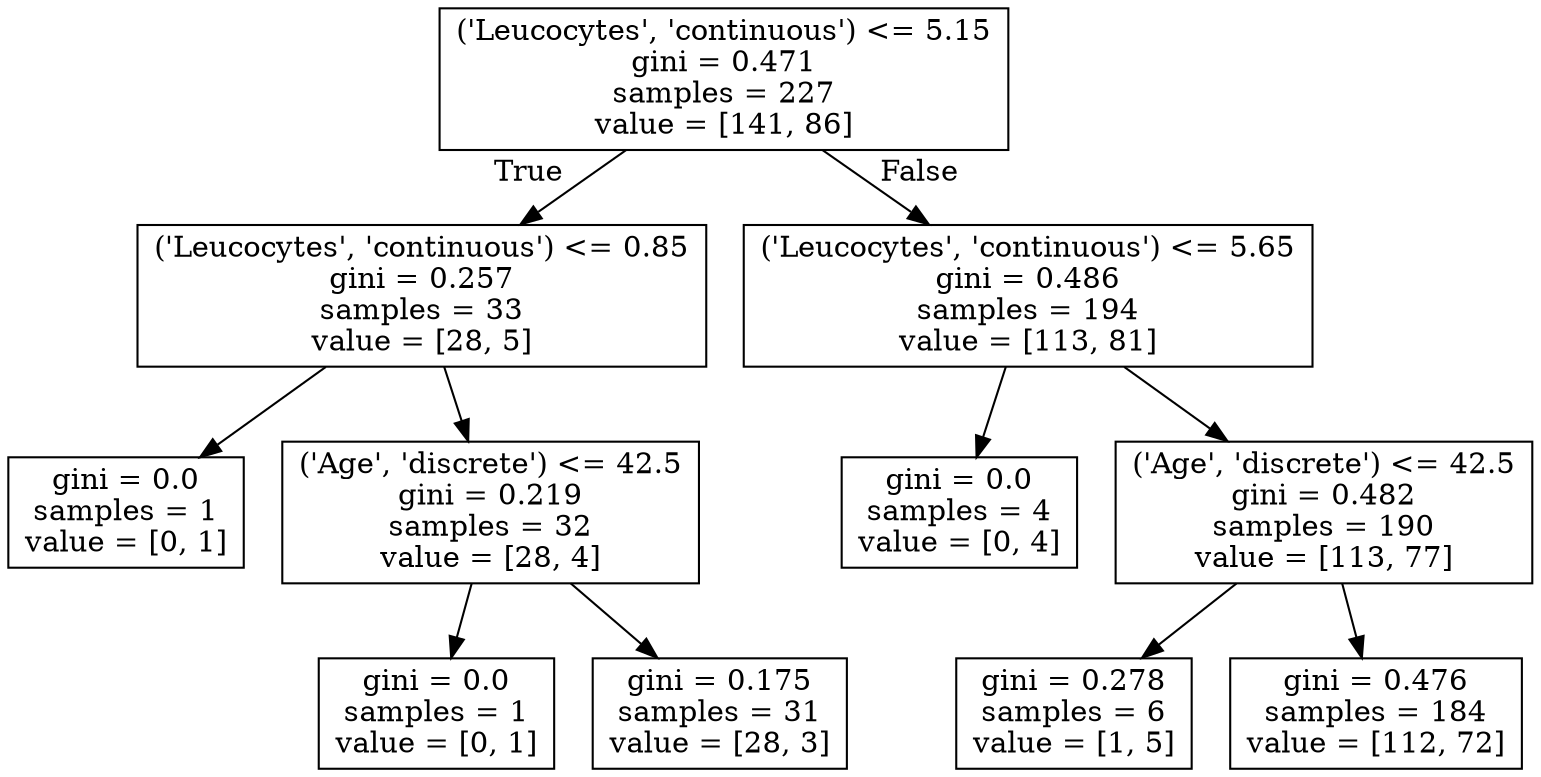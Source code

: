 digraph Tree {
node [shape=box] ;
0 [label="('Leucocytes', 'continuous') <= 5.15\ngini = 0.471\nsamples = 227\nvalue = [141, 86]"] ;
1 [label="('Leucocytes', 'continuous') <= 0.85\ngini = 0.257\nsamples = 33\nvalue = [28, 5]"] ;
0 -> 1 [labeldistance=2.5, labelangle=45, headlabel="True"] ;
2 [label="gini = 0.0\nsamples = 1\nvalue = [0, 1]"] ;
1 -> 2 ;
3 [label="('Age', 'discrete') <= 42.5\ngini = 0.219\nsamples = 32\nvalue = [28, 4]"] ;
1 -> 3 ;
4 [label="gini = 0.0\nsamples = 1\nvalue = [0, 1]"] ;
3 -> 4 ;
5 [label="gini = 0.175\nsamples = 31\nvalue = [28, 3]"] ;
3 -> 5 ;
6 [label="('Leucocytes', 'continuous') <= 5.65\ngini = 0.486\nsamples = 194\nvalue = [113, 81]"] ;
0 -> 6 [labeldistance=2.5, labelangle=-45, headlabel="False"] ;
7 [label="gini = 0.0\nsamples = 4\nvalue = [0, 4]"] ;
6 -> 7 ;
8 [label="('Age', 'discrete') <= 42.5\ngini = 0.482\nsamples = 190\nvalue = [113, 77]"] ;
6 -> 8 ;
9 [label="gini = 0.278\nsamples = 6\nvalue = [1, 5]"] ;
8 -> 9 ;
10 [label="gini = 0.476\nsamples = 184\nvalue = [112, 72]"] ;
8 -> 10 ;
}